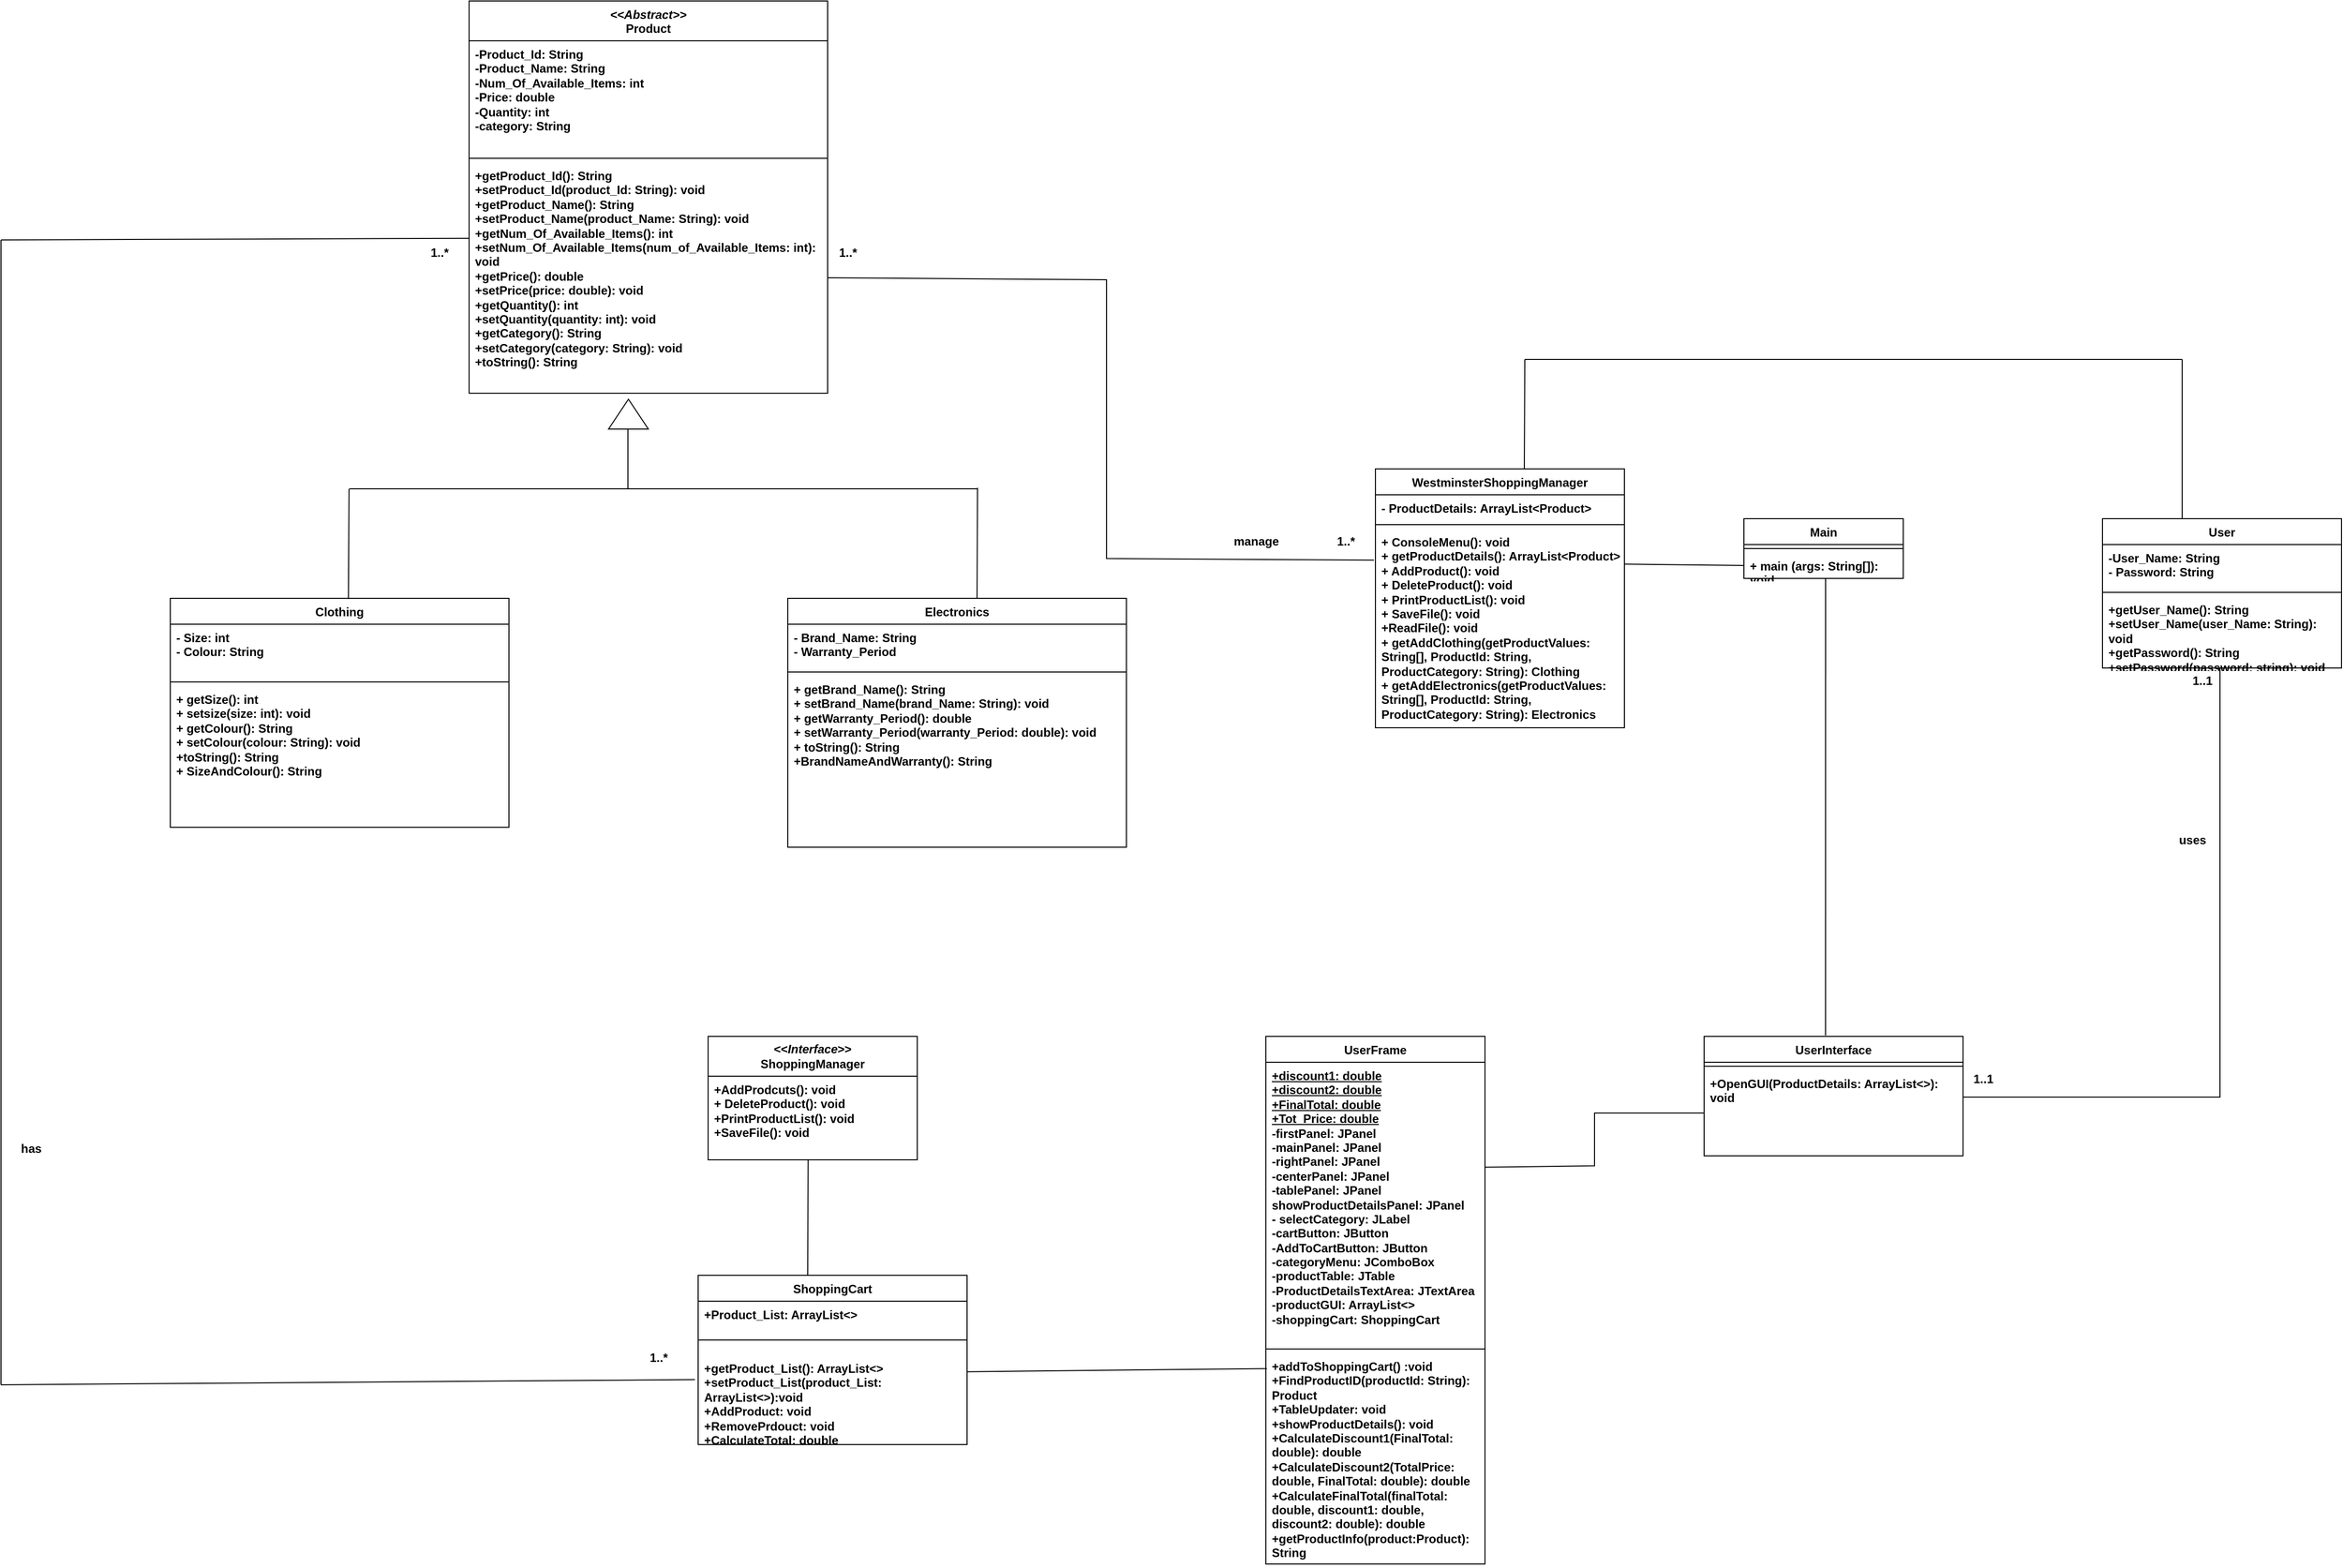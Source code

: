 <mxfile version="22.0.3" type="device">
  <diagram name="Page-1" id="eATcGnCIkHFY9qNwaWrw">
    <mxGraphModel dx="2934" dy="3552" grid="1" gridSize="10" guides="1" tooltips="1" connect="1" arrows="1" fold="1" page="1" pageScale="1" pageWidth="850" pageHeight="1100" math="0" shadow="0">
      <root>
        <mxCell id="0" />
        <mxCell id="1" parent="0" />
        <mxCell id="nScVG9rkavw_UqWqwl2w-1" value="Main" style="swimlane;fontStyle=1;align=center;verticalAlign=top;childLayout=stackLayout;horizontal=1;startSize=26;horizontalStack=0;resizeParent=1;resizeParentMax=0;resizeLast=0;collapsible=1;marginBottom=0;whiteSpace=wrap;html=1;fontSize=12;" parent="1" vertex="1">
          <mxGeometry x="1680" y="200" width="160" height="60" as="geometry" />
        </mxCell>
        <mxCell id="nScVG9rkavw_UqWqwl2w-3" value="" style="line;strokeWidth=1;fillColor=none;align=left;verticalAlign=middle;spacingTop=-1;spacingLeft=3;spacingRight=3;rotatable=0;labelPosition=right;points=[];portConstraint=eastwest;strokeColor=inherit;fontStyle=1;fontSize=12;" parent="nScVG9rkavw_UqWqwl2w-1" vertex="1">
          <mxGeometry y="26" width="160" height="8" as="geometry" />
        </mxCell>
        <mxCell id="nScVG9rkavw_UqWqwl2w-4" value="+ main (args: String[]): void" style="text;strokeColor=none;fillColor=none;align=left;verticalAlign=top;spacingLeft=4;spacingRight=4;overflow=hidden;rotatable=0;points=[[0,0.5],[1,0.5]];portConstraint=eastwest;whiteSpace=wrap;html=1;fontStyle=1;fontSize=12;" parent="nScVG9rkavw_UqWqwl2w-1" vertex="1">
          <mxGeometry y="34" width="160" height="26" as="geometry" />
        </mxCell>
        <mxCell id="nScVG9rkavw_UqWqwl2w-5" value="Clothing" style="swimlane;fontStyle=1;align=center;verticalAlign=top;childLayout=stackLayout;horizontal=1;startSize=26;horizontalStack=0;resizeParent=1;resizeParentMax=0;resizeLast=0;collapsible=1;marginBottom=0;whiteSpace=wrap;html=1;fontSize=12;" parent="1" vertex="1">
          <mxGeometry x="100" y="280" width="340" height="230" as="geometry" />
        </mxCell>
        <mxCell id="nScVG9rkavw_UqWqwl2w-6" value="- Size: int&lt;br style=&quot;font-size: 12px;&quot;&gt;- Colour: String" style="text;strokeColor=none;fillColor=none;align=left;verticalAlign=top;spacingLeft=4;spacingRight=4;overflow=hidden;rotatable=0;points=[[0,0.5],[1,0.5]];portConstraint=eastwest;whiteSpace=wrap;html=1;fontStyle=1;fontSize=12;" parent="nScVG9rkavw_UqWqwl2w-5" vertex="1">
          <mxGeometry y="26" width="340" height="54" as="geometry" />
        </mxCell>
        <mxCell id="nScVG9rkavw_UqWqwl2w-7" value="" style="line;strokeWidth=1;fillColor=none;align=left;verticalAlign=middle;spacingTop=-1;spacingLeft=3;spacingRight=3;rotatable=0;labelPosition=right;points=[];portConstraint=eastwest;strokeColor=inherit;fontStyle=1;fontSize=12;" parent="nScVG9rkavw_UqWqwl2w-5" vertex="1">
          <mxGeometry y="80" width="340" height="8" as="geometry" />
        </mxCell>
        <mxCell id="nScVG9rkavw_UqWqwl2w-8" value="+ getSize(): int&lt;br style=&quot;font-size: 12px;&quot;&gt;+ setsize(size: int): void&lt;br style=&quot;font-size: 12px;&quot;&gt;+ getColour(): String&lt;br style=&quot;font-size: 12px;&quot;&gt;+ setColour(colour: String): void&lt;br style=&quot;font-size: 12px;&quot;&gt;+toString(): String&lt;br style=&quot;font-size: 12px;&quot;&gt;+ SizeAndColour(): String&lt;span style=&quot;background-color: initial; font-size: 12px;&quot;&gt;&lt;br style=&quot;font-size: 12px;&quot;&gt;&lt;/span&gt;" style="text;strokeColor=none;fillColor=none;align=left;verticalAlign=top;spacingLeft=4;spacingRight=4;overflow=hidden;rotatable=0;points=[[0,0.5],[1,0.5]];portConstraint=eastwest;whiteSpace=wrap;html=1;fontStyle=1;fontSize=12;" parent="nScVG9rkavw_UqWqwl2w-5" vertex="1">
          <mxGeometry y="88" width="340" height="142" as="geometry" />
        </mxCell>
        <mxCell id="nScVG9rkavw_UqWqwl2w-9" value="Electronics" style="swimlane;fontStyle=1;align=center;verticalAlign=top;childLayout=stackLayout;horizontal=1;startSize=26;horizontalStack=0;resizeParent=1;resizeParentMax=0;resizeLast=0;collapsible=1;marginBottom=0;whiteSpace=wrap;html=1;fontSize=12;" parent="1" vertex="1">
          <mxGeometry x="720" y="280" width="340" height="250" as="geometry" />
        </mxCell>
        <mxCell id="nScVG9rkavw_UqWqwl2w-10" value="- Brand_Name: String&lt;br style=&quot;font-size: 12px;&quot;&gt;- Warranty_Period" style="text;strokeColor=none;fillColor=none;align=left;verticalAlign=top;spacingLeft=4;spacingRight=4;overflow=hidden;rotatable=0;points=[[0,0.5],[1,0.5]];portConstraint=eastwest;whiteSpace=wrap;html=1;fontStyle=1;fontSize=12;" parent="nScVG9rkavw_UqWqwl2w-9" vertex="1">
          <mxGeometry y="26" width="340" height="44" as="geometry" />
        </mxCell>
        <mxCell id="nScVG9rkavw_UqWqwl2w-11" value="" style="line;strokeWidth=1;fillColor=none;align=left;verticalAlign=middle;spacingTop=-1;spacingLeft=3;spacingRight=3;rotatable=0;labelPosition=right;points=[];portConstraint=eastwest;strokeColor=inherit;fontStyle=1;fontSize=12;" parent="nScVG9rkavw_UqWqwl2w-9" vertex="1">
          <mxGeometry y="70" width="340" height="8" as="geometry" />
        </mxCell>
        <mxCell id="nScVG9rkavw_UqWqwl2w-12" value="+ getBrand_Name(): String&lt;br style=&quot;font-size: 12px;&quot;&gt;+ setBrand_Name(brand_Name: String): void&lt;br style=&quot;font-size: 12px;&quot;&gt;+&amp;nbsp;getWarranty_Period(): double&lt;br style=&quot;font-size: 12px;&quot;&gt;+&amp;nbsp;setWarranty_Period(warranty_Period: double): void&lt;br style=&quot;font-size: 12px;&quot;&gt;+ toString(): String&lt;br style=&quot;font-size: 12px;&quot;&gt;+BrandNameAndWarranty(): String" style="text;strokeColor=none;fillColor=none;align=left;verticalAlign=top;spacingLeft=4;spacingRight=4;overflow=hidden;rotatable=0;points=[[0,0.5],[1,0.5]];portConstraint=eastwest;whiteSpace=wrap;html=1;fontStyle=1;fontSize=12;" parent="nScVG9rkavw_UqWqwl2w-9" vertex="1">
          <mxGeometry y="78" width="340" height="172" as="geometry" />
        </mxCell>
        <mxCell id="nScVG9rkavw_UqWqwl2w-13" value="WestminsterShoppingManager" style="swimlane;fontStyle=1;align=center;verticalAlign=top;childLayout=stackLayout;horizontal=1;startSize=26;horizontalStack=0;resizeParent=1;resizeParentMax=0;resizeLast=0;collapsible=1;marginBottom=0;whiteSpace=wrap;html=1;fontSize=12;" parent="1" vertex="1">
          <mxGeometry x="1310" y="150" width="250" height="260" as="geometry" />
        </mxCell>
        <mxCell id="nScVG9rkavw_UqWqwl2w-14" value="- ProductDetails: ArrayList&amp;lt;Product&amp;gt;" style="text;strokeColor=none;fillColor=none;align=left;verticalAlign=top;spacingLeft=4;spacingRight=4;overflow=hidden;rotatable=0;points=[[0,0.5],[1,0.5]];portConstraint=eastwest;whiteSpace=wrap;html=1;fontStyle=1;fontSize=12;" parent="nScVG9rkavw_UqWqwl2w-13" vertex="1">
          <mxGeometry y="26" width="250" height="26" as="geometry" />
        </mxCell>
        <mxCell id="nScVG9rkavw_UqWqwl2w-15" value="" style="line;strokeWidth=1;fillColor=none;align=left;verticalAlign=middle;spacingTop=-1;spacingLeft=3;spacingRight=3;rotatable=0;labelPosition=right;points=[];portConstraint=eastwest;strokeColor=inherit;fontStyle=1;fontSize=12;" parent="nScVG9rkavw_UqWqwl2w-13" vertex="1">
          <mxGeometry y="52" width="250" height="8" as="geometry" />
        </mxCell>
        <mxCell id="nScVG9rkavw_UqWqwl2w-16" value="+ ConsoleMenu(): void&lt;br style=&quot;font-size: 12px;&quot;&gt;+ getProductDetails(): ArrayList&amp;lt;Product&amp;gt;&lt;br style=&quot;font-size: 12px;&quot;&gt;+ AddProduct(): void&lt;br style=&quot;font-size: 12px;&quot;&gt;+ DeleteProduct(): void&lt;br style=&quot;font-size: 12px;&quot;&gt;+ PrintProductList(): void&lt;br style=&quot;font-size: 12px;&quot;&gt;+ SaveFile(): void&lt;br style=&quot;font-size: 12px;&quot;&gt;+ReadFile(): void&lt;br style=&quot;font-size: 12px;&quot;&gt;+ getAddClothing(getProductValues: String[], ProductId: String, ProductCategory: String): Clothing&lt;br style=&quot;font-size: 12px;&quot;&gt;+ getAddElectronics(getProductValues: String[], ProductId: String, ProductCategory: String): Electronics" style="text;strokeColor=none;fillColor=none;align=left;verticalAlign=top;spacingLeft=4;spacingRight=4;overflow=hidden;rotatable=0;points=[[0,0.5],[1,0.5]];portConstraint=eastwest;whiteSpace=wrap;html=1;fontStyle=1;fontSize=12;" parent="nScVG9rkavw_UqWqwl2w-13" vertex="1">
          <mxGeometry y="60" width="250" height="200" as="geometry" />
        </mxCell>
        <mxCell id="nScVG9rkavw_UqWqwl2w-18" value="&lt;i style=&quot;font-size: 12px;&quot;&gt;&lt;span style=&quot;font-size: 12px;&quot;&gt;&amp;lt;&amp;lt;Abstract&amp;gt;&amp;gt;&lt;/span&gt;&lt;br style=&quot;font-size: 12px;&quot;&gt;&lt;/i&gt;Product" style="swimlane;fontStyle=1;align=center;verticalAlign=top;childLayout=stackLayout;horizontal=1;startSize=40;horizontalStack=0;resizeParent=1;resizeParentMax=0;resizeLast=0;collapsible=1;marginBottom=0;whiteSpace=wrap;html=1;fontSize=12;" parent="1" vertex="1">
          <mxGeometry x="400" y="-320" width="360" height="394" as="geometry" />
        </mxCell>
        <mxCell id="nScVG9rkavw_UqWqwl2w-19" value="-Product_Id: String&lt;br style=&quot;font-size: 12px;&quot;&gt;-Product_Name: String&lt;br style=&quot;font-size: 12px;&quot;&gt;-Num_Of_Available_Items: int&lt;br style=&quot;font-size: 12px;&quot;&gt;-Price: double&lt;br style=&quot;font-size: 12px;&quot;&gt;-Quantity: int&lt;br style=&quot;font-size: 12px;&quot;&gt;-category: String" style="text;strokeColor=none;fillColor=none;align=left;verticalAlign=top;spacingLeft=4;spacingRight=4;overflow=hidden;rotatable=0;points=[[0,0.5],[1,0.5]];portConstraint=eastwest;whiteSpace=wrap;html=1;fontStyle=1;fontSize=12;" parent="nScVG9rkavw_UqWqwl2w-18" vertex="1">
          <mxGeometry y="40" width="360" height="114" as="geometry" />
        </mxCell>
        <mxCell id="nScVG9rkavw_UqWqwl2w-20" value="" style="line;strokeWidth=1;fillColor=none;align=left;verticalAlign=middle;spacingTop=-1;spacingLeft=3;spacingRight=3;rotatable=0;labelPosition=right;points=[];portConstraint=eastwest;strokeColor=inherit;fontStyle=1;fontSize=12;" parent="nScVG9rkavw_UqWqwl2w-18" vertex="1">
          <mxGeometry y="154" width="360" height="8" as="geometry" />
        </mxCell>
        <mxCell id="nScVG9rkavw_UqWqwl2w-21" value="+getProduct_Id(): String&lt;br style=&quot;font-size: 12px;&quot;&gt;+setProduct_Id(product_Id: String): void&lt;br style=&quot;font-size: 12px;&quot;&gt;+getProduct_Name(): String&lt;br style=&quot;font-size: 12px;&quot;&gt;+setProduct_Name(product_Name: String): void&lt;br style=&quot;font-size: 12px;&quot;&gt;+getNum_Of_Available_Items(): int&lt;br style=&quot;font-size: 12px;&quot;&gt;+setNum_Of_Available_Items(num_of_Available_Items: int): void&lt;br style=&quot;font-size: 12px;&quot;&gt;+getPrice(): double&lt;br style=&quot;font-size: 12px;&quot;&gt;+setPrice(price: double): void&lt;br style=&quot;font-size: 12px;&quot;&gt;+getQuantity(): int&lt;br style=&quot;font-size: 12px;&quot;&gt;+setQuantity(quantity: int): void&lt;br style=&quot;font-size: 12px;&quot;&gt;+getCategory(): String&lt;br style=&quot;font-size: 12px;&quot;&gt;+setCategory(category: String): void&lt;br style=&quot;font-size: 12px;&quot;&gt;+toString(): String" style="text;strokeColor=none;fillColor=none;align=left;verticalAlign=top;spacingLeft=4;spacingRight=4;overflow=hidden;rotatable=0;points=[[0,0.5],[1,0.5]];portConstraint=eastwest;whiteSpace=wrap;html=1;fontStyle=1;fontSize=12;" parent="nScVG9rkavw_UqWqwl2w-18" vertex="1">
          <mxGeometry y="162" width="360" height="232" as="geometry" />
        </mxCell>
        <mxCell id="QkxMCtf3NvIK91CpuAZF-1" value="ShoppingCart" style="swimlane;fontStyle=1;align=center;verticalAlign=top;childLayout=stackLayout;horizontal=1;startSize=26;horizontalStack=0;resizeParent=1;resizeParentMax=0;resizeLast=0;collapsible=1;marginBottom=0;whiteSpace=wrap;html=1;fontSize=12;" vertex="1" parent="1">
          <mxGeometry x="630" y="960" width="270" height="170" as="geometry" />
        </mxCell>
        <mxCell id="QkxMCtf3NvIK91CpuAZF-2" value="+Product_List: ArrayList&amp;lt;&amp;gt;" style="text;strokeColor=none;fillColor=none;align=left;verticalAlign=top;spacingLeft=4;spacingRight=4;overflow=hidden;rotatable=0;points=[[0,0.5],[1,0.5]];portConstraint=eastwest;whiteSpace=wrap;html=1;fontStyle=1;fontSize=12;" vertex="1" parent="QkxMCtf3NvIK91CpuAZF-1">
          <mxGeometry y="26" width="270" height="24" as="geometry" />
        </mxCell>
        <mxCell id="QkxMCtf3NvIK91CpuAZF-3" value="" style="line;strokeWidth=1;fillColor=none;align=left;verticalAlign=middle;spacingTop=-1;spacingLeft=3;spacingRight=3;rotatable=0;labelPosition=right;points=[];portConstraint=eastwest;strokeColor=inherit;fontStyle=1;fontSize=12;" vertex="1" parent="QkxMCtf3NvIK91CpuAZF-1">
          <mxGeometry y="50" width="270" height="30" as="geometry" />
        </mxCell>
        <mxCell id="QkxMCtf3NvIK91CpuAZF-4" value="+getProduct_List(): ArrayList&amp;lt;&amp;gt;&lt;br style=&quot;font-size: 12px;&quot;&gt;+setProduct_List(product_List: ArrayList&amp;lt;&amp;gt;):void&lt;br style=&quot;font-size: 12px;&quot;&gt;+AddProduct: void&lt;br style=&quot;font-size: 12px;&quot;&gt;+RemovePrdouct: void&lt;br style=&quot;font-size: 12px;&quot;&gt;+CalculateTotal: double&lt;br style=&quot;font-size: 12px;&quot;&gt;" style="text;strokeColor=none;fillColor=none;align=left;verticalAlign=top;spacingLeft=4;spacingRight=4;overflow=hidden;rotatable=0;points=[[0,0.5],[1,0.5]];portConstraint=eastwest;whiteSpace=wrap;html=1;fontStyle=1;fontSize=12;" vertex="1" parent="QkxMCtf3NvIK91CpuAZF-1">
          <mxGeometry y="80" width="270" height="90" as="geometry" />
        </mxCell>
        <mxCell id="QkxMCtf3NvIK91CpuAZF-10" value="User" style="swimlane;fontStyle=1;align=center;verticalAlign=top;childLayout=stackLayout;horizontal=1;startSize=26;horizontalStack=0;resizeParent=1;resizeParentMax=0;resizeLast=0;collapsible=1;marginBottom=0;whiteSpace=wrap;html=1;fontSize=12;" vertex="1" parent="1">
          <mxGeometry x="2040" y="200" width="240" height="150" as="geometry" />
        </mxCell>
        <mxCell id="QkxMCtf3NvIK91CpuAZF-11" value="-User_Name: String&lt;br style=&quot;font-size: 12px;&quot;&gt;- Password: String" style="text;strokeColor=none;fillColor=none;align=left;verticalAlign=top;spacingLeft=4;spacingRight=4;overflow=hidden;rotatable=0;points=[[0,0.5],[1,0.5]];portConstraint=eastwest;whiteSpace=wrap;html=1;fontStyle=1;fontSize=12;" vertex="1" parent="QkxMCtf3NvIK91CpuAZF-10">
          <mxGeometry y="26" width="240" height="44" as="geometry" />
        </mxCell>
        <mxCell id="QkxMCtf3NvIK91CpuAZF-12" value="" style="line;strokeWidth=1;fillColor=none;align=left;verticalAlign=middle;spacingTop=-1;spacingLeft=3;spacingRight=3;rotatable=0;labelPosition=right;points=[];portConstraint=eastwest;strokeColor=inherit;fontStyle=1;fontSize=12;" vertex="1" parent="QkxMCtf3NvIK91CpuAZF-10">
          <mxGeometry y="70" width="240" height="8" as="geometry" />
        </mxCell>
        <mxCell id="QkxMCtf3NvIK91CpuAZF-13" value="+getUser_Name(): String&lt;br style=&quot;font-size: 12px;&quot;&gt;+setUser_Name(user_Name: String): void&lt;br style=&quot;font-size: 12px;&quot;&gt;+getPassword(): String&lt;br style=&quot;font-size: 12px;&quot;&gt;+setPassword(password: string): void" style="text;strokeColor=none;fillColor=none;align=left;verticalAlign=top;spacingLeft=4;spacingRight=4;overflow=hidden;rotatable=0;points=[[0,0.5],[1,0.5]];portConstraint=eastwest;whiteSpace=wrap;html=1;fontStyle=1;fontSize=12;" vertex="1" parent="QkxMCtf3NvIK91CpuAZF-10">
          <mxGeometry y="78" width="240" height="72" as="geometry" />
        </mxCell>
        <mxCell id="QkxMCtf3NvIK91CpuAZF-14" value="UserInterface" style="swimlane;fontStyle=1;align=center;verticalAlign=top;childLayout=stackLayout;horizontal=1;startSize=26;horizontalStack=0;resizeParent=1;resizeParentMax=0;resizeLast=0;collapsible=1;marginBottom=0;whiteSpace=wrap;html=1;fontSize=12;" vertex="1" parent="1">
          <mxGeometry x="1640" y="720" width="260" height="120" as="geometry" />
        </mxCell>
        <mxCell id="QkxMCtf3NvIK91CpuAZF-16" value="" style="line;strokeWidth=1;fillColor=none;align=left;verticalAlign=middle;spacingTop=-1;spacingLeft=3;spacingRight=3;rotatable=0;labelPosition=right;points=[];portConstraint=eastwest;strokeColor=inherit;fontStyle=1;fontSize=12;" vertex="1" parent="QkxMCtf3NvIK91CpuAZF-14">
          <mxGeometry y="26" width="260" height="8" as="geometry" />
        </mxCell>
        <mxCell id="QkxMCtf3NvIK91CpuAZF-17" value="+OpenGUI(ProductDetails: ArrayList&amp;lt;&amp;gt;): void" style="text;strokeColor=none;fillColor=none;align=left;verticalAlign=top;spacingLeft=4;spacingRight=4;overflow=hidden;rotatable=0;points=[[0,0.5],[1,0.5]];portConstraint=eastwest;whiteSpace=wrap;html=1;fontStyle=1;fontSize=12;" vertex="1" parent="QkxMCtf3NvIK91CpuAZF-14">
          <mxGeometry y="34" width="260" height="86" as="geometry" />
        </mxCell>
        <mxCell id="QkxMCtf3NvIK91CpuAZF-30" value="&amp;lt;&amp;lt;&lt;i style=&quot;font-size: 12px;&quot;&gt;Interface&lt;/i&gt;&amp;gt;&amp;gt;&lt;br style=&quot;font-size: 12px;&quot;&gt;ShoppingManager" style="swimlane;fontStyle=1;childLayout=stackLayout;horizontal=1;startSize=40;fillColor=none;horizontalStack=0;resizeParent=1;resizeParentMax=0;resizeLast=0;collapsible=1;marginBottom=0;whiteSpace=wrap;html=1;rotation=0;fontSize=12;" vertex="1" parent="1">
          <mxGeometry x="640" y="720" width="210" height="124" as="geometry" />
        </mxCell>
        <mxCell id="QkxMCtf3NvIK91CpuAZF-31" value="+AddProdcuts(): void&lt;br style=&quot;border-color: var(--border-color); font-size: 12px;&quot;&gt;+ DeleteProduct(): void&lt;br style=&quot;border-color: var(--border-color); font-size: 12px;&quot;&gt;+PrintProductList(): void&lt;br style=&quot;border-color: var(--border-color); font-size: 12px;&quot;&gt;+SaveFile(): void" style="text;strokeColor=none;fillColor=none;align=left;verticalAlign=top;spacingLeft=4;spacingRight=4;overflow=hidden;rotatable=0;points=[[0,0.5],[1,0.5]];portConstraint=eastwest;whiteSpace=wrap;html=1;rotation=0;fontStyle=1;fontSize=12;" vertex="1" parent="QkxMCtf3NvIK91CpuAZF-30">
          <mxGeometry y="40" width="210" height="84" as="geometry" />
        </mxCell>
        <mxCell id="QkxMCtf3NvIK91CpuAZF-35" value="UserFrame" style="swimlane;fontStyle=1;align=center;verticalAlign=top;childLayout=stackLayout;horizontal=1;startSize=26;horizontalStack=0;resizeParent=1;resizeParentMax=0;resizeLast=0;collapsible=1;marginBottom=0;whiteSpace=wrap;html=1;fontSize=12;" vertex="1" parent="1">
          <mxGeometry x="1200" y="720" width="220" height="530" as="geometry" />
        </mxCell>
        <mxCell id="QkxMCtf3NvIK91CpuAZF-36" value="&lt;u style=&quot;font-size: 12px;&quot;&gt;+discount1: double&lt;br style=&quot;font-size: 12px;&quot;&gt;+discount2: double&lt;br style=&quot;font-size: 12px;&quot;&gt;+FinalTotal: double&lt;br style=&quot;font-size: 12px;&quot;&gt;+Tot_Price: double&lt;/u&gt;&lt;br style=&quot;font-size: 12px;&quot;&gt;-firstPanel: JPanel&lt;br style=&quot;font-size: 12px;&quot;&gt;-mainPanel: JPanel&lt;br style=&quot;font-size: 12px;&quot;&gt;-rightPanel: JPanel&lt;br style=&quot;font-size: 12px;&quot;&gt;-centerPanel: JPanel&lt;br style=&quot;font-size: 12px;&quot;&gt;-tablePanel: JPanel&lt;br style=&quot;font-size: 12px;&quot;&gt;showProductDetailsPanel: JPanel&lt;br style=&quot;font-size: 12px;&quot;&gt;- selectCategory: JLabel&lt;br style=&quot;font-size: 12px;&quot;&gt;-cartButton: JButton&lt;br style=&quot;font-size: 12px;&quot;&gt;-AddToCartButton: JButton&lt;br style=&quot;font-size: 12px;&quot;&gt;-categoryMenu: JComboBox&lt;br style=&quot;font-size: 12px;&quot;&gt;-productTable: JTable&lt;br style=&quot;font-size: 12px;&quot;&gt;-ProductDetailsTextArea: JTextArea&lt;br style=&quot;font-size: 12px;&quot;&gt;-productGUI: ArrayList&amp;lt;&amp;gt;&lt;br style=&quot;font-size: 12px;&quot;&gt;-shoppingCart: ShoppingCart" style="text;strokeColor=none;fillColor=none;align=left;verticalAlign=top;spacingLeft=4;spacingRight=4;overflow=hidden;rotatable=0;points=[[0,0.5],[1,0.5]];portConstraint=eastwest;whiteSpace=wrap;html=1;fontStyle=1;fontSize=12;" vertex="1" parent="QkxMCtf3NvIK91CpuAZF-35">
          <mxGeometry y="26" width="220" height="284" as="geometry" />
        </mxCell>
        <mxCell id="QkxMCtf3NvIK91CpuAZF-37" value="" style="line;strokeWidth=1;fillColor=none;align=left;verticalAlign=middle;spacingTop=-1;spacingLeft=3;spacingRight=3;rotatable=0;labelPosition=right;points=[];portConstraint=eastwest;strokeColor=inherit;fontStyle=1;fontSize=12;" vertex="1" parent="QkxMCtf3NvIK91CpuAZF-35">
          <mxGeometry y="310" width="220" height="8" as="geometry" />
        </mxCell>
        <mxCell id="QkxMCtf3NvIK91CpuAZF-38" value="+addToShoppingCart() :void&lt;br style=&quot;font-size: 12px;&quot;&gt;+FindProductID(productId: String): Product&lt;br style=&quot;font-size: 12px;&quot;&gt;+TableUpdater: void&lt;br style=&quot;font-size: 12px;&quot;&gt;+showProductDetails(): void&lt;br style=&quot;font-size: 12px;&quot;&gt;+CalculateDiscount1(FinalTotal: double): double&lt;br style=&quot;font-size: 12px;&quot;&gt;+CalculateDiscount2(TotalPrice: double, FinalTotal: double): double&lt;br style=&quot;font-size: 12px;&quot;&gt;+CalculateFinalTotal(finalTotal: double, discount1: double, discount2: double): double&lt;br style=&quot;font-size: 12px;&quot;&gt;+getProductInfo(product:Product): String" style="text;strokeColor=none;fillColor=none;align=left;verticalAlign=top;spacingLeft=4;spacingRight=4;overflow=hidden;rotatable=0;points=[[0,0.5],[1,0.5]];portConstraint=eastwest;whiteSpace=wrap;html=1;fontStyle=1;fontSize=12;" vertex="1" parent="QkxMCtf3NvIK91CpuAZF-35">
          <mxGeometry y="318" width="220" height="212" as="geometry" />
        </mxCell>
        <mxCell id="QkxMCtf3NvIK91CpuAZF-40" value="" style="endArrow=none;html=1;rounded=0;fontStyle=1;fontSize=12;" edge="1" parent="1">
          <mxGeometry width="50" height="50" relative="1" as="geometry">
            <mxPoint x="280" y="170" as="sourcePoint" />
            <mxPoint x="910" y="170" as="targetPoint" />
          </mxGeometry>
        </mxCell>
        <mxCell id="QkxMCtf3NvIK91CpuAZF-41" value="" style="triangle;whiteSpace=wrap;html=1;rotation=-90;fontStyle=1;fontSize=12;" vertex="1" parent="1">
          <mxGeometry x="545" y="75" width="30" height="40" as="geometry" />
        </mxCell>
        <mxCell id="QkxMCtf3NvIK91CpuAZF-42" value="" style="endArrow=none;html=1;rounded=0;fontStyle=1;fontSize=12;" edge="1" parent="1">
          <mxGeometry width="50" height="50" relative="1" as="geometry">
            <mxPoint x="559.47" y="170" as="sourcePoint" />
            <mxPoint x="559.47" y="110" as="targetPoint" />
          </mxGeometry>
        </mxCell>
        <mxCell id="QkxMCtf3NvIK91CpuAZF-43" value="" style="endArrow=none;html=1;rounded=0;exitX=0.526;exitY=0.003;exitDx=0;exitDy=0;exitPerimeter=0;fontStyle=1;fontSize=12;" edge="1" parent="1" source="nScVG9rkavw_UqWqwl2w-5">
          <mxGeometry width="50" height="50" relative="1" as="geometry">
            <mxPoint x="279.47" y="230" as="sourcePoint" />
            <mxPoint x="279.47" y="170" as="targetPoint" />
          </mxGeometry>
        </mxCell>
        <mxCell id="QkxMCtf3NvIK91CpuAZF-44" value="" style="endArrow=none;html=1;rounded=0;exitX=0.526;exitY=0.003;exitDx=0;exitDy=0;exitPerimeter=0;fontStyle=1;fontSize=12;" edge="1" parent="1">
          <mxGeometry width="50" height="50" relative="1" as="geometry">
            <mxPoint x="910" y="280" as="sourcePoint" />
            <mxPoint x="910.47" y="169" as="targetPoint" />
          </mxGeometry>
        </mxCell>
        <mxCell id="QkxMCtf3NvIK91CpuAZF-54" value="" style="endArrow=none;html=1;rounded=0;exitX=1;exitY=0.5;exitDx=0;exitDy=0;entryX=-0.006;entryY=0.158;entryDx=0;entryDy=0;entryPerimeter=0;fontStyle=1;fontSize=12;" edge="1" parent="1" source="nScVG9rkavw_UqWqwl2w-21" target="nScVG9rkavw_UqWqwl2w-16">
          <mxGeometry width="50" height="50" relative="1" as="geometry">
            <mxPoint x="980" y="90" as="sourcePoint" />
            <mxPoint x="1030" y="40" as="targetPoint" />
            <Array as="points">
              <mxPoint x="1040" y="-40" />
              <mxPoint x="1040" y="240" />
            </Array>
          </mxGeometry>
        </mxCell>
        <mxCell id="QkxMCtf3NvIK91CpuAZF-55" value="" style="endArrow=none;html=1;rounded=0;fontStyle=1;fontSize=12;" edge="1" parent="1">
          <mxGeometry width="50" height="50" relative="1" as="geometry">
            <mxPoint x="1460" y="40" as="sourcePoint" />
            <mxPoint x="2120" y="40" as="targetPoint" />
          </mxGeometry>
        </mxCell>
        <mxCell id="QkxMCtf3NvIK91CpuAZF-56" value="" style="endArrow=none;html=1;rounded=0;fontStyle=1;fontSize=12;" edge="1" parent="1">
          <mxGeometry width="50" height="50" relative="1" as="geometry">
            <mxPoint x="2120" y="200" as="sourcePoint" />
            <mxPoint x="2120" y="40" as="targetPoint" />
          </mxGeometry>
        </mxCell>
        <mxCell id="QkxMCtf3NvIK91CpuAZF-57" value="" style="endArrow=none;html=1;rounded=0;exitX=0.598;exitY=-0.002;exitDx=0;exitDy=0;exitPerimeter=0;fontStyle=1;fontSize=12;" edge="1" parent="1" source="nScVG9rkavw_UqWqwl2w-13">
          <mxGeometry width="50" height="50" relative="1" as="geometry">
            <mxPoint x="1880" y="160" as="sourcePoint" />
            <mxPoint x="1460" y="40" as="targetPoint" />
          </mxGeometry>
        </mxCell>
        <mxCell id="QkxMCtf3NvIK91CpuAZF-58" value="" style="endArrow=none;html=1;rounded=0;exitX=0.998;exitY=0.178;exitDx=0;exitDy=0;exitPerimeter=0;entryX=0;entryY=0.5;entryDx=0;entryDy=0;fontStyle=1;fontSize=12;" edge="1" parent="1" source="nScVG9rkavw_UqWqwl2w-16" target="nScVG9rkavw_UqWqwl2w-4">
          <mxGeometry width="50" height="50" relative="1" as="geometry">
            <mxPoint x="1730" y="430" as="sourcePoint" />
            <mxPoint x="1780" y="380" as="targetPoint" />
          </mxGeometry>
        </mxCell>
        <mxCell id="QkxMCtf3NvIK91CpuAZF-59" value="" style="endArrow=none;html=1;rounded=0;exitX=0.469;exitY=-0.007;exitDx=0;exitDy=0;exitPerimeter=0;fontStyle=1;fontSize=12;" edge="1" parent="1" source="QkxMCtf3NvIK91CpuAZF-14">
          <mxGeometry width="50" height="50" relative="1" as="geometry">
            <mxPoint x="1760" y="480" as="sourcePoint" />
            <mxPoint x="1762" y="260" as="targetPoint" />
          </mxGeometry>
        </mxCell>
        <mxCell id="QkxMCtf3NvIK91CpuAZF-60" value="" style="endArrow=none;html=1;rounded=0;entryX=0;entryY=0.5;entryDx=0;entryDy=0;exitX=0.999;exitY=0.371;exitDx=0;exitDy=0;exitPerimeter=0;fontStyle=1;fontSize=12;" edge="1" parent="1" source="QkxMCtf3NvIK91CpuAZF-36" target="QkxMCtf3NvIK91CpuAZF-17">
          <mxGeometry width="50" height="50" relative="1" as="geometry">
            <mxPoint x="1490" y="900" as="sourcePoint" />
            <mxPoint x="1540" y="850" as="targetPoint" />
            <Array as="points">
              <mxPoint x="1530" y="850" />
              <mxPoint x="1530" y="797" />
            </Array>
          </mxGeometry>
        </mxCell>
        <mxCell id="QkxMCtf3NvIK91CpuAZF-61" value="" style="endArrow=none;html=1;rounded=0;entryX=0.478;entryY=1;entryDx=0;entryDy=0;entryPerimeter=0;fontStyle=1;fontSize=12;" edge="1" parent="1" target="QkxMCtf3NvIK91CpuAZF-31">
          <mxGeometry width="50" height="50" relative="1" as="geometry">
            <mxPoint x="740" y="960" as="sourcePoint" />
            <mxPoint x="1030" y="850" as="targetPoint" />
          </mxGeometry>
        </mxCell>
        <mxCell id="QkxMCtf3NvIK91CpuAZF-62" value="" style="endArrow=none;html=1;rounded=0;entryX=0.004;entryY=0.074;entryDx=0;entryDy=0;entryPerimeter=0;exitX=1;exitY=0.187;exitDx=0;exitDy=0;exitPerimeter=0;fontStyle=1;fontSize=12;" edge="1" parent="1" source="QkxMCtf3NvIK91CpuAZF-4" target="QkxMCtf3NvIK91CpuAZF-38">
          <mxGeometry width="50" height="50" relative="1" as="geometry">
            <mxPoint x="910" y="1054" as="sourcePoint" />
            <mxPoint x="1360" y="850" as="targetPoint" />
          </mxGeometry>
        </mxCell>
        <mxCell id="QkxMCtf3NvIK91CpuAZF-63" value="" style="endArrow=none;html=1;rounded=0;fontStyle=1;fontSize=12;" edge="1" parent="1">
          <mxGeometry width="50" height="50" relative="1" as="geometry">
            <mxPoint x="1900" y="781" as="sourcePoint" />
            <mxPoint x="2158" y="350" as="targetPoint" />
            <Array as="points">
              <mxPoint x="2158" y="781" />
            </Array>
          </mxGeometry>
        </mxCell>
        <mxCell id="QkxMCtf3NvIK91CpuAZF-64" value="uses" style="text;html=1;align=center;verticalAlign=middle;resizable=0;points=[];autosize=1;strokeColor=none;fillColor=none;fontStyle=1;fontSize=12;" vertex="1" parent="1">
          <mxGeometry x="2105" y="508" width="50" height="30" as="geometry" />
        </mxCell>
        <mxCell id="QkxMCtf3NvIK91CpuAZF-65" value="1..1" style="text;html=1;align=center;verticalAlign=middle;resizable=0;points=[];autosize=1;strokeColor=none;fillColor=none;fontStyle=1;fontSize=12;" vertex="1" parent="1">
          <mxGeometry x="2120" y="348" width="40" height="30" as="geometry" />
        </mxCell>
        <mxCell id="QkxMCtf3NvIK91CpuAZF-66" value="1..1" style="text;html=1;align=center;verticalAlign=middle;resizable=0;points=[];autosize=1;strokeColor=none;fillColor=none;fontStyle=1;fontSize=12;" vertex="1" parent="1">
          <mxGeometry x="1900" y="748" width="40" height="30" as="geometry" />
        </mxCell>
        <mxCell id="QkxMCtf3NvIK91CpuAZF-67" value="manage" style="text;html=1;align=center;verticalAlign=middle;resizable=0;points=[];autosize=1;strokeColor=none;fillColor=none;fontStyle=1;fontSize=12;" vertex="1" parent="1">
          <mxGeometry x="1155" y="208" width="70" height="30" as="geometry" />
        </mxCell>
        <mxCell id="QkxMCtf3NvIK91CpuAZF-68" value="1..*" style="text;html=1;align=center;verticalAlign=middle;resizable=0;points=[];autosize=1;strokeColor=none;fillColor=none;fontStyle=1;fontSize=12;" vertex="1" parent="1">
          <mxGeometry x="760" y="-82" width="40" height="30" as="geometry" />
        </mxCell>
        <mxCell id="QkxMCtf3NvIK91CpuAZF-69" value="1..*" style="text;html=1;align=center;verticalAlign=middle;resizable=0;points=[];autosize=1;strokeColor=none;fillColor=none;fontStyle=1;fontSize=12;" vertex="1" parent="1">
          <mxGeometry x="1260" y="208" width="40" height="30" as="geometry" />
        </mxCell>
        <mxCell id="QkxMCtf3NvIK91CpuAZF-71" value="" style="endArrow=none;html=1;rounded=0;exitX=-0.012;exitY=0.275;exitDx=0;exitDy=0;exitPerimeter=0;fontStyle=1;fontSize=12;" edge="1" parent="1" source="QkxMCtf3NvIK91CpuAZF-4">
          <mxGeometry width="50" height="50" relative="1" as="geometry">
            <mxPoint x="150" y="750" as="sourcePoint" />
            <mxPoint x="-70" y="1070" as="targetPoint" />
          </mxGeometry>
        </mxCell>
        <mxCell id="QkxMCtf3NvIK91CpuAZF-72" value="" style="endArrow=none;html=1;rounded=0;fontStyle=1;fontSize=12;" edge="1" parent="1">
          <mxGeometry width="50" height="50" relative="1" as="geometry">
            <mxPoint x="-70" y="1070" as="sourcePoint" />
            <mxPoint x="-70" y="-80" as="targetPoint" />
          </mxGeometry>
        </mxCell>
        <mxCell id="QkxMCtf3NvIK91CpuAZF-73" value="" style="endArrow=none;html=1;rounded=0;entryX=-0.001;entryY=0.329;entryDx=0;entryDy=0;entryPerimeter=0;fontStyle=1;fontSize=12;" edge="1" parent="1" target="nScVG9rkavw_UqWqwl2w-21">
          <mxGeometry width="50" height="50" relative="1" as="geometry">
            <mxPoint x="-70" y="-80" as="sourcePoint" />
            <mxPoint x="310" y="10" as="targetPoint" />
          </mxGeometry>
        </mxCell>
        <mxCell id="QkxMCtf3NvIK91CpuAZF-74" value="has" style="text;html=1;align=center;verticalAlign=middle;resizable=0;points=[];autosize=1;strokeColor=none;fillColor=none;fontStyle=1;fontSize=12;" vertex="1" parent="1">
          <mxGeometry x="-60" y="818" width="40" height="30" as="geometry" />
        </mxCell>
        <mxCell id="QkxMCtf3NvIK91CpuAZF-75" value="1..*" style="text;html=1;align=center;verticalAlign=middle;resizable=0;points=[];autosize=1;strokeColor=none;fillColor=none;fontStyle=1;fontSize=12;" vertex="1" parent="1">
          <mxGeometry x="570" y="1028" width="40" height="30" as="geometry" />
        </mxCell>
        <mxCell id="QkxMCtf3NvIK91CpuAZF-76" value="1..*" style="text;html=1;align=center;verticalAlign=middle;resizable=0;points=[];autosize=1;strokeColor=none;fillColor=none;fontStyle=1;fontSize=12;" vertex="1" parent="1">
          <mxGeometry x="350" y="-82" width="40" height="30" as="geometry" />
        </mxCell>
      </root>
    </mxGraphModel>
  </diagram>
</mxfile>
